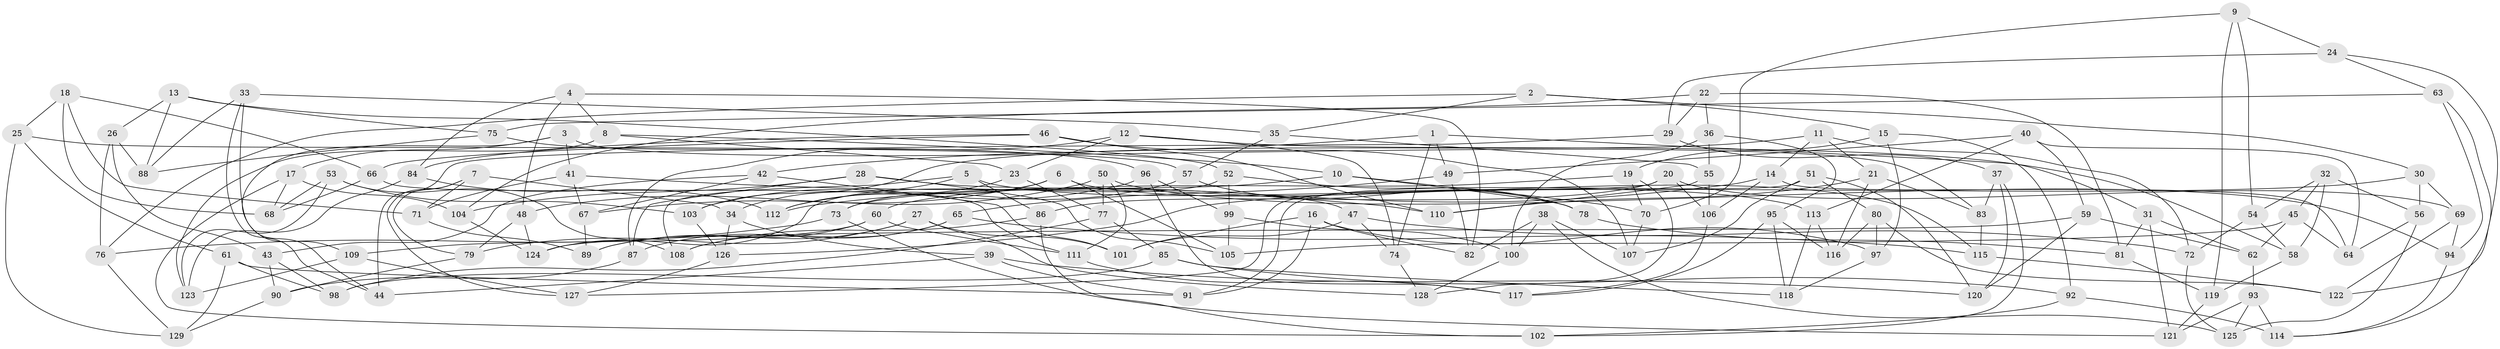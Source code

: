 // coarse degree distribution, {3: 0.1038961038961039, 4: 0.6103896103896104, 5: 0.15584415584415584, 2: 0.012987012987012988, 9: 0.05194805194805195, 8: 0.012987012987012988, 15: 0.012987012987012988, 6: 0.012987012987012988, 11: 0.012987012987012988, 10: 0.012987012987012988}
// Generated by graph-tools (version 1.1) at 2025/02/03/04/25 22:02:05]
// undirected, 129 vertices, 258 edges
graph export_dot {
graph [start="1"]
  node [color=gray90,style=filled];
  1;
  2;
  3;
  4;
  5;
  6;
  7;
  8;
  9;
  10;
  11;
  12;
  13;
  14;
  15;
  16;
  17;
  18;
  19;
  20;
  21;
  22;
  23;
  24;
  25;
  26;
  27;
  28;
  29;
  30;
  31;
  32;
  33;
  34;
  35;
  36;
  37;
  38;
  39;
  40;
  41;
  42;
  43;
  44;
  45;
  46;
  47;
  48;
  49;
  50;
  51;
  52;
  53;
  54;
  55;
  56;
  57;
  58;
  59;
  60;
  61;
  62;
  63;
  64;
  65;
  66;
  67;
  68;
  69;
  70;
  71;
  72;
  73;
  74;
  75;
  76;
  77;
  78;
  79;
  80;
  81;
  82;
  83;
  84;
  85;
  86;
  87;
  88;
  89;
  90;
  91;
  92;
  93;
  94;
  95;
  96;
  97;
  98;
  99;
  100;
  101;
  102;
  103;
  104;
  105;
  106;
  107;
  108;
  109;
  110;
  111;
  112;
  113;
  114;
  115;
  116;
  117;
  118;
  119;
  120;
  121;
  122;
  123;
  124;
  125;
  126;
  127;
  128;
  129;
  1 -- 74;
  1 -- 42;
  1 -- 49;
  1 -- 31;
  2 -- 30;
  2 -- 35;
  2 -- 15;
  2 -- 76;
  3 -- 83;
  3 -- 44;
  3 -- 41;
  3 -- 17;
  4 -- 8;
  4 -- 48;
  4 -- 82;
  4 -- 84;
  5 -- 86;
  5 -- 34;
  5 -- 113;
  5 -- 108;
  6 -- 48;
  6 -- 105;
  6 -- 73;
  6 -- 115;
  7 -- 127;
  7 -- 34;
  7 -- 71;
  7 -- 79;
  8 -- 123;
  8 -- 23;
  8 -- 10;
  9 -- 54;
  9 -- 24;
  9 -- 70;
  9 -- 119;
  10 -- 73;
  10 -- 70;
  10 -- 78;
  11 -- 14;
  11 -- 103;
  11 -- 21;
  11 -- 72;
  12 -- 23;
  12 -- 74;
  12 -- 87;
  12 -- 58;
  13 -- 75;
  13 -- 88;
  13 -- 52;
  13 -- 26;
  14 -- 112;
  14 -- 106;
  14 -- 64;
  15 -- 97;
  15 -- 19;
  15 -- 92;
  16 -- 97;
  16 -- 91;
  16 -- 101;
  16 -- 82;
  17 -- 68;
  17 -- 104;
  17 -- 102;
  18 -- 71;
  18 -- 66;
  18 -- 25;
  18 -- 68;
  19 -- 128;
  19 -- 60;
  19 -- 70;
  20 -- 69;
  20 -- 86;
  20 -- 127;
  20 -- 106;
  21 -- 116;
  21 -- 83;
  21 -- 110;
  22 -- 36;
  22 -- 104;
  22 -- 81;
  22 -- 29;
  23 -- 77;
  23 -- 112;
  24 -- 29;
  24 -- 122;
  24 -- 63;
  25 -- 129;
  25 -- 57;
  25 -- 61;
  26 -- 88;
  26 -- 43;
  26 -- 76;
  27 -- 89;
  27 -- 101;
  27 -- 79;
  27 -- 128;
  28 -- 87;
  28 -- 104;
  28 -- 105;
  28 -- 47;
  29 -- 37;
  29 -- 44;
  30 -- 126;
  30 -- 56;
  30 -- 69;
  31 -- 62;
  31 -- 121;
  31 -- 81;
  32 -- 56;
  32 -- 54;
  32 -- 45;
  32 -- 58;
  33 -- 44;
  33 -- 35;
  33 -- 109;
  33 -- 88;
  34 -- 126;
  34 -- 39;
  35 -- 57;
  35 -- 55;
  36 -- 95;
  36 -- 55;
  36 -- 100;
  37 -- 83;
  37 -- 102;
  37 -- 120;
  38 -- 107;
  38 -- 100;
  38 -- 125;
  38 -- 82;
  39 -- 120;
  39 -- 44;
  39 -- 91;
  40 -- 113;
  40 -- 64;
  40 -- 49;
  40 -- 59;
  41 -- 71;
  41 -- 67;
  41 -- 110;
  42 -- 43;
  42 -- 101;
  42 -- 67;
  43 -- 90;
  43 -- 98;
  45 -- 105;
  45 -- 64;
  45 -- 62;
  46 -- 66;
  46 -- 110;
  46 -- 107;
  46 -- 84;
  47 -- 101;
  47 -- 74;
  47 -- 72;
  48 -- 79;
  48 -- 124;
  49 -- 65;
  49 -- 82;
  50 -- 94;
  50 -- 77;
  50 -- 111;
  50 -- 67;
  51 -- 107;
  51 -- 91;
  51 -- 80;
  51 -- 120;
  52 -- 99;
  52 -- 124;
  52 -- 78;
  53 -- 123;
  53 -- 68;
  53 -- 108;
  53 -- 103;
  54 -- 58;
  54 -- 72;
  55 -- 110;
  55 -- 106;
  56 -- 64;
  56 -- 125;
  57 -- 112;
  57 -- 78;
  58 -- 119;
  59 -- 120;
  59 -- 62;
  59 -- 124;
  60 -- 89;
  60 -- 111;
  60 -- 109;
  61 -- 91;
  61 -- 129;
  61 -- 98;
  62 -- 93;
  63 -- 94;
  63 -- 114;
  63 -- 75;
  65 -- 87;
  65 -- 108;
  65 -- 115;
  66 -- 111;
  66 -- 68;
  67 -- 89;
  69 -- 94;
  69 -- 122;
  70 -- 107;
  71 -- 89;
  72 -- 125;
  73 -- 121;
  73 -- 76;
  74 -- 128;
  75 -- 96;
  75 -- 88;
  76 -- 129;
  77 -- 98;
  77 -- 85;
  78 -- 81;
  79 -- 90;
  80 -- 122;
  80 -- 97;
  80 -- 116;
  81 -- 119;
  83 -- 115;
  84 -- 123;
  84 -- 112;
  85 -- 118;
  85 -- 92;
  85 -- 98;
  86 -- 108;
  86 -- 102;
  87 -- 90;
  90 -- 129;
  92 -- 102;
  92 -- 114;
  93 -- 114;
  93 -- 125;
  93 -- 121;
  94 -- 114;
  95 -- 117;
  95 -- 116;
  95 -- 118;
  96 -- 117;
  96 -- 103;
  96 -- 99;
  97 -- 118;
  99 -- 100;
  99 -- 105;
  100 -- 128;
  103 -- 126;
  104 -- 124;
  106 -- 117;
  109 -- 127;
  109 -- 123;
  111 -- 117;
  113 -- 116;
  113 -- 118;
  115 -- 122;
  119 -- 121;
  126 -- 127;
}
